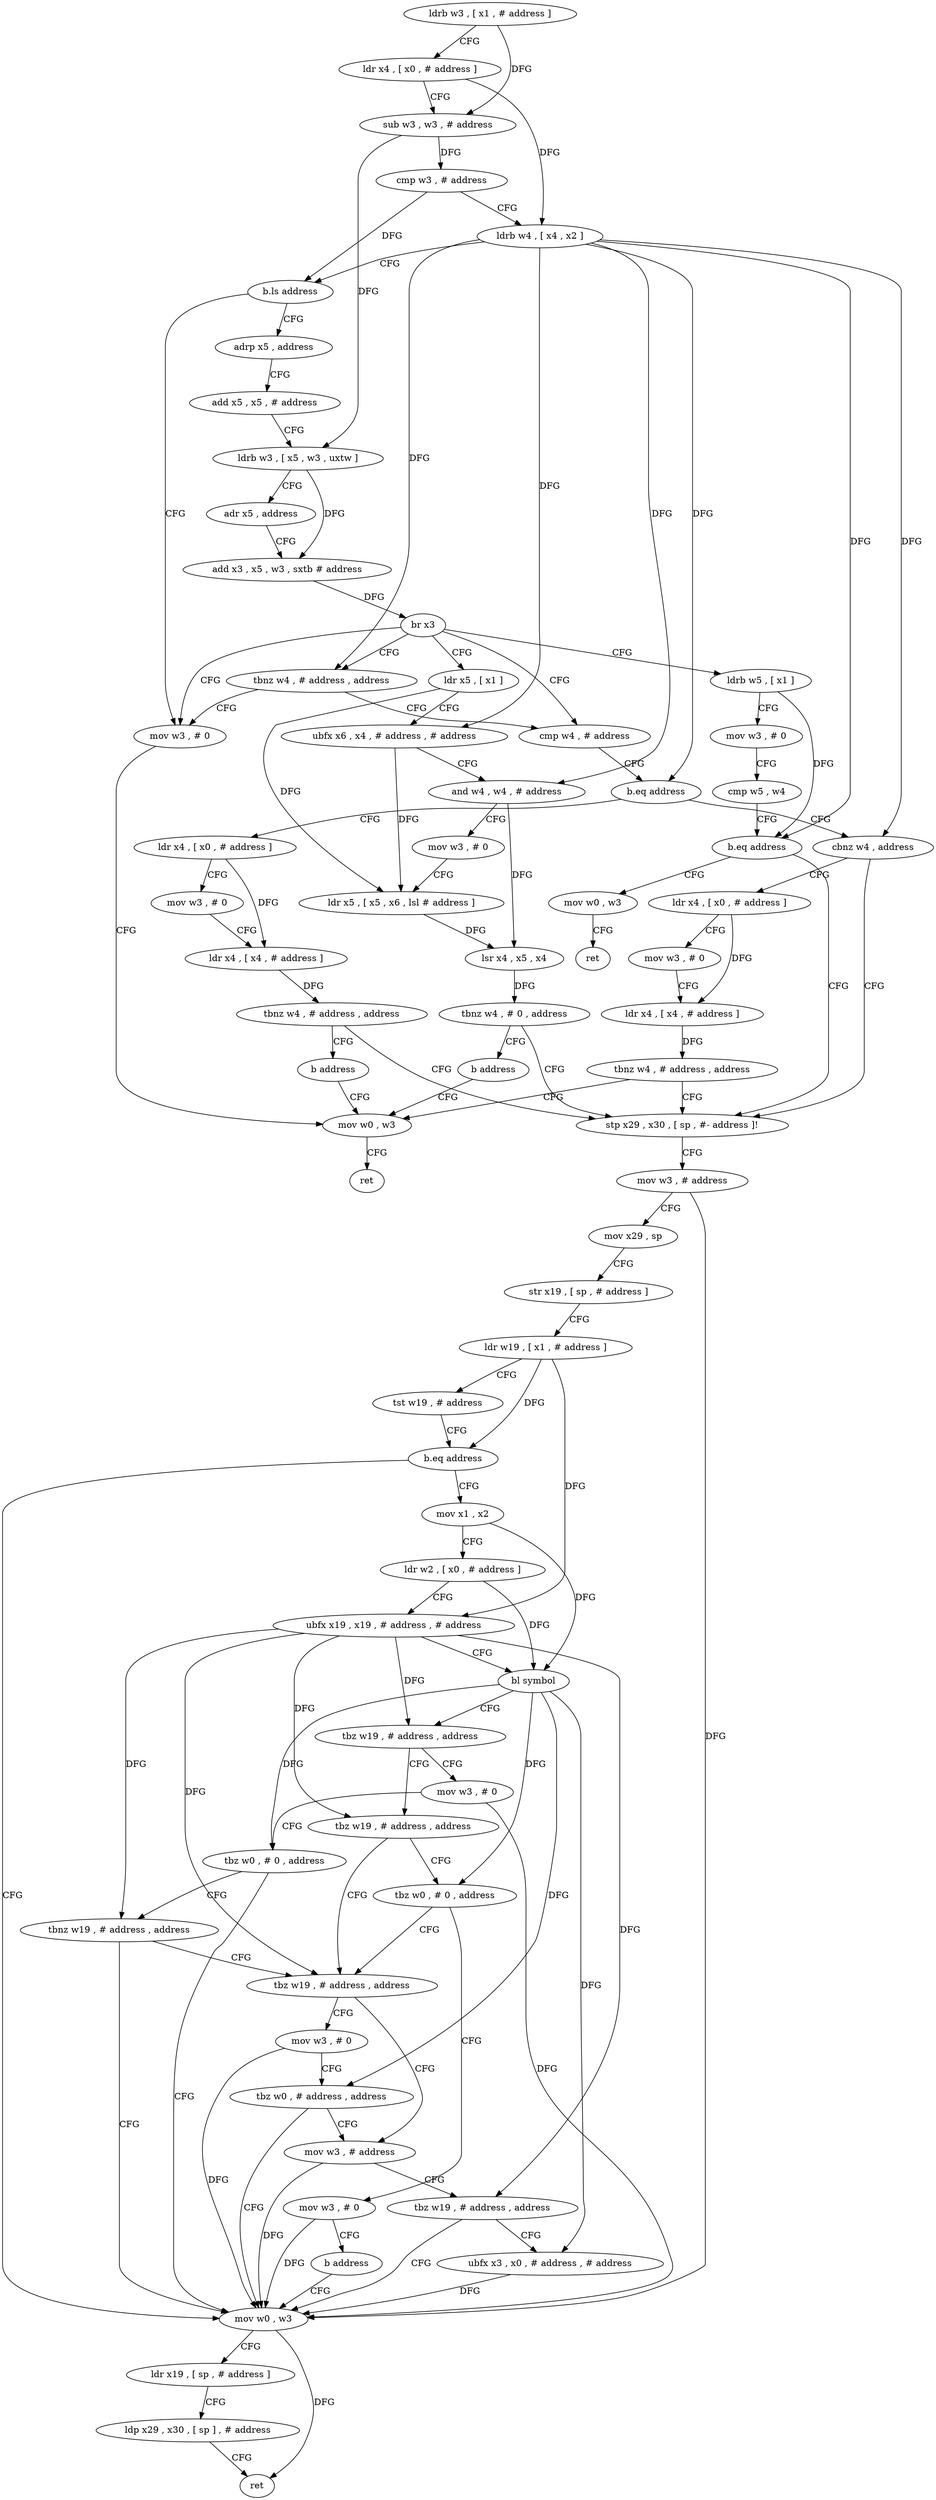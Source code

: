digraph "func" {
"4336232" [label = "ldrb w3 , [ x1 , # address ]" ]
"4336236" [label = "ldr x4 , [ x0 , # address ]" ]
"4336240" [label = "sub w3 , w3 , # address" ]
"4336244" [label = "cmp w3 , # address" ]
"4336248" [label = "ldrb w4 , [ x4 , x2 ]" ]
"4336252" [label = "b.ls address" ]
"4336272" [label = "adrp x5 , address" ]
"4336256" [label = "mov w3 , # 0" ]
"4336276" [label = "add x5 , x5 , # address" ]
"4336280" [label = "ldrb w3 , [ x5 , w3 , uxtw ]" ]
"4336284" [label = "adr x5 , address" ]
"4336288" [label = "add x3 , x5 , w3 , sxtb # address" ]
"4336292" [label = "br x3" ]
"4336296" [label = "tbnz w4 , # address , address" ]
"4336300" [label = "cmp w4 , # address" ]
"4336432" [label = "ldr x5 , [ x1 ]" ]
"4336464" [label = "ldrb w5 , [ x1 ]" ]
"4336260" [label = "mov w0 , w3" ]
"4336304" [label = "b.eq address" ]
"4336504" [label = "ldr x4 , [ x0 , # address ]" ]
"4336308" [label = "cbnz w4 , address" ]
"4336436" [label = "ubfx x6 , x4 , # address , # address" ]
"4336440" [label = "and w4 , w4 , # address" ]
"4336444" [label = "mov w3 , # 0" ]
"4336448" [label = "ldr x5 , [ x5 , x6 , lsl # address ]" ]
"4336452" [label = "lsr x4 , x5 , x4" ]
"4336456" [label = "tbnz w4 , # 0 , address" ]
"4336328" [label = "stp x29 , x30 , [ sp , #- address ]!" ]
"4336460" [label = "b address" ]
"4336468" [label = "mov w3 , # 0" ]
"4336472" [label = "cmp w5 , w4" ]
"4336476" [label = "b.eq address" ]
"4336480" [label = "mov w0 , w3" ]
"4336508" [label = "mov w3 , # 0" ]
"4336512" [label = "ldr x4 , [ x4 , # address ]" ]
"4336516" [label = "tbnz w4 , # address , address" ]
"4336520" [label = "b address" ]
"4336312" [label = "ldr x4 , [ x0 , # address ]" ]
"4336332" [label = "mov w3 , # address" ]
"4336336" [label = "mov x29 , sp" ]
"4336340" [label = "str x19 , [ sp , # address ]" ]
"4336344" [label = "ldr w19 , [ x1 , # address ]" ]
"4336348" [label = "tst w19 , # address" ]
"4336352" [label = "b.eq address" ]
"4336412" [label = "mov w0 , w3" ]
"4336356" [label = "mov x1 , x2" ]
"4336484" [label = "ret" ]
"4336316" [label = "mov w3 , # 0" ]
"4336320" [label = "ldr x4 , [ x4 , # address ]" ]
"4336324" [label = "tbnz w4 , # address , address" ]
"4336416" [label = "ldr x19 , [ sp , # address ]" ]
"4336420" [label = "ldp x29 , x30 , [ sp ] , # address" ]
"4336424" [label = "ret" ]
"4336360" [label = "ldr w2 , [ x0 , # address ]" ]
"4336364" [label = "ubfx x19 , x19 , # address , # address" ]
"4336368" [label = "bl symbol" ]
"4336372" [label = "tbz w19 , # address , address" ]
"4336488" [label = "tbz w19 , # address , address" ]
"4336376" [label = "mov w3 , # 0" ]
"4336264" [label = "ret" ]
"4336388" [label = "tbz w19 , # address , address" ]
"4336492" [label = "tbz w0 , # 0 , address" ]
"4336380" [label = "tbz w0 , # 0 , address" ]
"4336384" [label = "tbnz w19 , # address , address" ]
"4336400" [label = "mov w3 , # address" ]
"4336392" [label = "mov w3 , # 0" ]
"4336496" [label = "mov w3 , # 0" ]
"4336404" [label = "tbz w19 , # address , address" ]
"4336408" [label = "ubfx x3 , x0 , # address , # address" ]
"4336396" [label = "tbz w0 , # address , address" ]
"4336500" [label = "b address" ]
"4336232" -> "4336236" [ label = "CFG" ]
"4336232" -> "4336240" [ label = "DFG" ]
"4336236" -> "4336240" [ label = "CFG" ]
"4336236" -> "4336248" [ label = "DFG" ]
"4336240" -> "4336244" [ label = "DFG" ]
"4336240" -> "4336280" [ label = "DFG" ]
"4336244" -> "4336248" [ label = "CFG" ]
"4336244" -> "4336252" [ label = "DFG" ]
"4336248" -> "4336252" [ label = "CFG" ]
"4336248" -> "4336296" [ label = "DFG" ]
"4336248" -> "4336304" [ label = "DFG" ]
"4336248" -> "4336436" [ label = "DFG" ]
"4336248" -> "4336440" [ label = "DFG" ]
"4336248" -> "4336476" [ label = "DFG" ]
"4336248" -> "4336308" [ label = "DFG" ]
"4336252" -> "4336272" [ label = "CFG" ]
"4336252" -> "4336256" [ label = "CFG" ]
"4336272" -> "4336276" [ label = "CFG" ]
"4336256" -> "4336260" [ label = "CFG" ]
"4336276" -> "4336280" [ label = "CFG" ]
"4336280" -> "4336284" [ label = "CFG" ]
"4336280" -> "4336288" [ label = "DFG" ]
"4336284" -> "4336288" [ label = "CFG" ]
"4336288" -> "4336292" [ label = "DFG" ]
"4336292" -> "4336256" [ label = "CFG" ]
"4336292" -> "4336296" [ label = "CFG" ]
"4336292" -> "4336300" [ label = "CFG" ]
"4336292" -> "4336432" [ label = "CFG" ]
"4336292" -> "4336464" [ label = "CFG" ]
"4336296" -> "4336256" [ label = "CFG" ]
"4336296" -> "4336300" [ label = "CFG" ]
"4336300" -> "4336304" [ label = "CFG" ]
"4336432" -> "4336436" [ label = "CFG" ]
"4336432" -> "4336448" [ label = "DFG" ]
"4336464" -> "4336468" [ label = "CFG" ]
"4336464" -> "4336476" [ label = "DFG" ]
"4336260" -> "4336264" [ label = "CFG" ]
"4336304" -> "4336504" [ label = "CFG" ]
"4336304" -> "4336308" [ label = "CFG" ]
"4336504" -> "4336508" [ label = "CFG" ]
"4336504" -> "4336512" [ label = "DFG" ]
"4336308" -> "4336328" [ label = "CFG" ]
"4336308" -> "4336312" [ label = "CFG" ]
"4336436" -> "4336440" [ label = "CFG" ]
"4336436" -> "4336448" [ label = "DFG" ]
"4336440" -> "4336444" [ label = "CFG" ]
"4336440" -> "4336452" [ label = "DFG" ]
"4336444" -> "4336448" [ label = "CFG" ]
"4336448" -> "4336452" [ label = "DFG" ]
"4336452" -> "4336456" [ label = "DFG" ]
"4336456" -> "4336328" [ label = "CFG" ]
"4336456" -> "4336460" [ label = "CFG" ]
"4336328" -> "4336332" [ label = "CFG" ]
"4336460" -> "4336260" [ label = "CFG" ]
"4336468" -> "4336472" [ label = "CFG" ]
"4336472" -> "4336476" [ label = "CFG" ]
"4336476" -> "4336328" [ label = "CFG" ]
"4336476" -> "4336480" [ label = "CFG" ]
"4336480" -> "4336484" [ label = "CFG" ]
"4336508" -> "4336512" [ label = "CFG" ]
"4336512" -> "4336516" [ label = "DFG" ]
"4336516" -> "4336328" [ label = "CFG" ]
"4336516" -> "4336520" [ label = "CFG" ]
"4336520" -> "4336260" [ label = "CFG" ]
"4336312" -> "4336316" [ label = "CFG" ]
"4336312" -> "4336320" [ label = "DFG" ]
"4336332" -> "4336336" [ label = "CFG" ]
"4336332" -> "4336412" [ label = "DFG" ]
"4336336" -> "4336340" [ label = "CFG" ]
"4336340" -> "4336344" [ label = "CFG" ]
"4336344" -> "4336348" [ label = "CFG" ]
"4336344" -> "4336352" [ label = "DFG" ]
"4336344" -> "4336364" [ label = "DFG" ]
"4336348" -> "4336352" [ label = "CFG" ]
"4336352" -> "4336412" [ label = "CFG" ]
"4336352" -> "4336356" [ label = "CFG" ]
"4336412" -> "4336416" [ label = "CFG" ]
"4336412" -> "4336424" [ label = "DFG" ]
"4336356" -> "4336360" [ label = "CFG" ]
"4336356" -> "4336368" [ label = "DFG" ]
"4336316" -> "4336320" [ label = "CFG" ]
"4336320" -> "4336324" [ label = "DFG" ]
"4336324" -> "4336260" [ label = "CFG" ]
"4336324" -> "4336328" [ label = "CFG" ]
"4336416" -> "4336420" [ label = "CFG" ]
"4336420" -> "4336424" [ label = "CFG" ]
"4336360" -> "4336364" [ label = "CFG" ]
"4336360" -> "4336368" [ label = "DFG" ]
"4336364" -> "4336368" [ label = "CFG" ]
"4336364" -> "4336372" [ label = "DFG" ]
"4336364" -> "4336488" [ label = "DFG" ]
"4336364" -> "4336388" [ label = "DFG" ]
"4336364" -> "4336384" [ label = "DFG" ]
"4336364" -> "4336404" [ label = "DFG" ]
"4336368" -> "4336372" [ label = "CFG" ]
"4336368" -> "4336380" [ label = "DFG" ]
"4336368" -> "4336492" [ label = "DFG" ]
"4336368" -> "4336396" [ label = "DFG" ]
"4336368" -> "4336408" [ label = "DFG" ]
"4336372" -> "4336488" [ label = "CFG" ]
"4336372" -> "4336376" [ label = "CFG" ]
"4336488" -> "4336388" [ label = "CFG" ]
"4336488" -> "4336492" [ label = "CFG" ]
"4336376" -> "4336380" [ label = "CFG" ]
"4336376" -> "4336412" [ label = "DFG" ]
"4336388" -> "4336400" [ label = "CFG" ]
"4336388" -> "4336392" [ label = "CFG" ]
"4336492" -> "4336388" [ label = "CFG" ]
"4336492" -> "4336496" [ label = "CFG" ]
"4336380" -> "4336412" [ label = "CFG" ]
"4336380" -> "4336384" [ label = "CFG" ]
"4336384" -> "4336412" [ label = "CFG" ]
"4336384" -> "4336388" [ label = "CFG" ]
"4336400" -> "4336404" [ label = "CFG" ]
"4336400" -> "4336412" [ label = "DFG" ]
"4336392" -> "4336396" [ label = "CFG" ]
"4336392" -> "4336412" [ label = "DFG" ]
"4336496" -> "4336500" [ label = "CFG" ]
"4336496" -> "4336412" [ label = "DFG" ]
"4336404" -> "4336412" [ label = "CFG" ]
"4336404" -> "4336408" [ label = "CFG" ]
"4336408" -> "4336412" [ label = "DFG" ]
"4336396" -> "4336412" [ label = "CFG" ]
"4336396" -> "4336400" [ label = "CFG" ]
"4336500" -> "4336412" [ label = "CFG" ]
}
